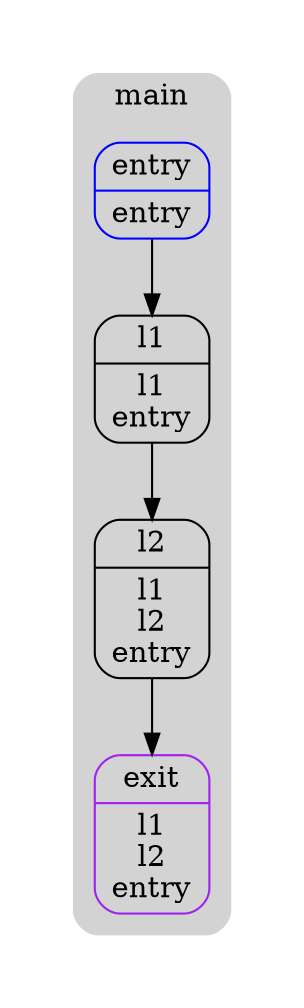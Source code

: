 digraph G {
  compound=true
  subgraph cluster_ {
    peripheries=0
    subgraph cluster_0_wrapper {
      peripheries=0
      margin=15
      subgraph cluster_0 {
        label="main"
        color=darkgray
        style=rounded
        bgcolor=lightgray
        margin=10
        cluster_0_0[label="{entry|entry}",shape=Mrecord,color=blue]
        cluster_0_1[label="{l1|l1\nentry}",shape=Mrecord,color=black]
        cluster_0_2[label="{l2|l1\nl2\nentry}",shape=Mrecord,color=black]
        cluster_0_exit[label="{exit|l1\nl2\nentry}",shape=Mrecord,color=purple]
        cluster_0_0 -> cluster_0_1
        cluster_0_1 -> cluster_0_2
        cluster_0_2 -> cluster_0_exit [color=black]
      }
    }
  }
}
